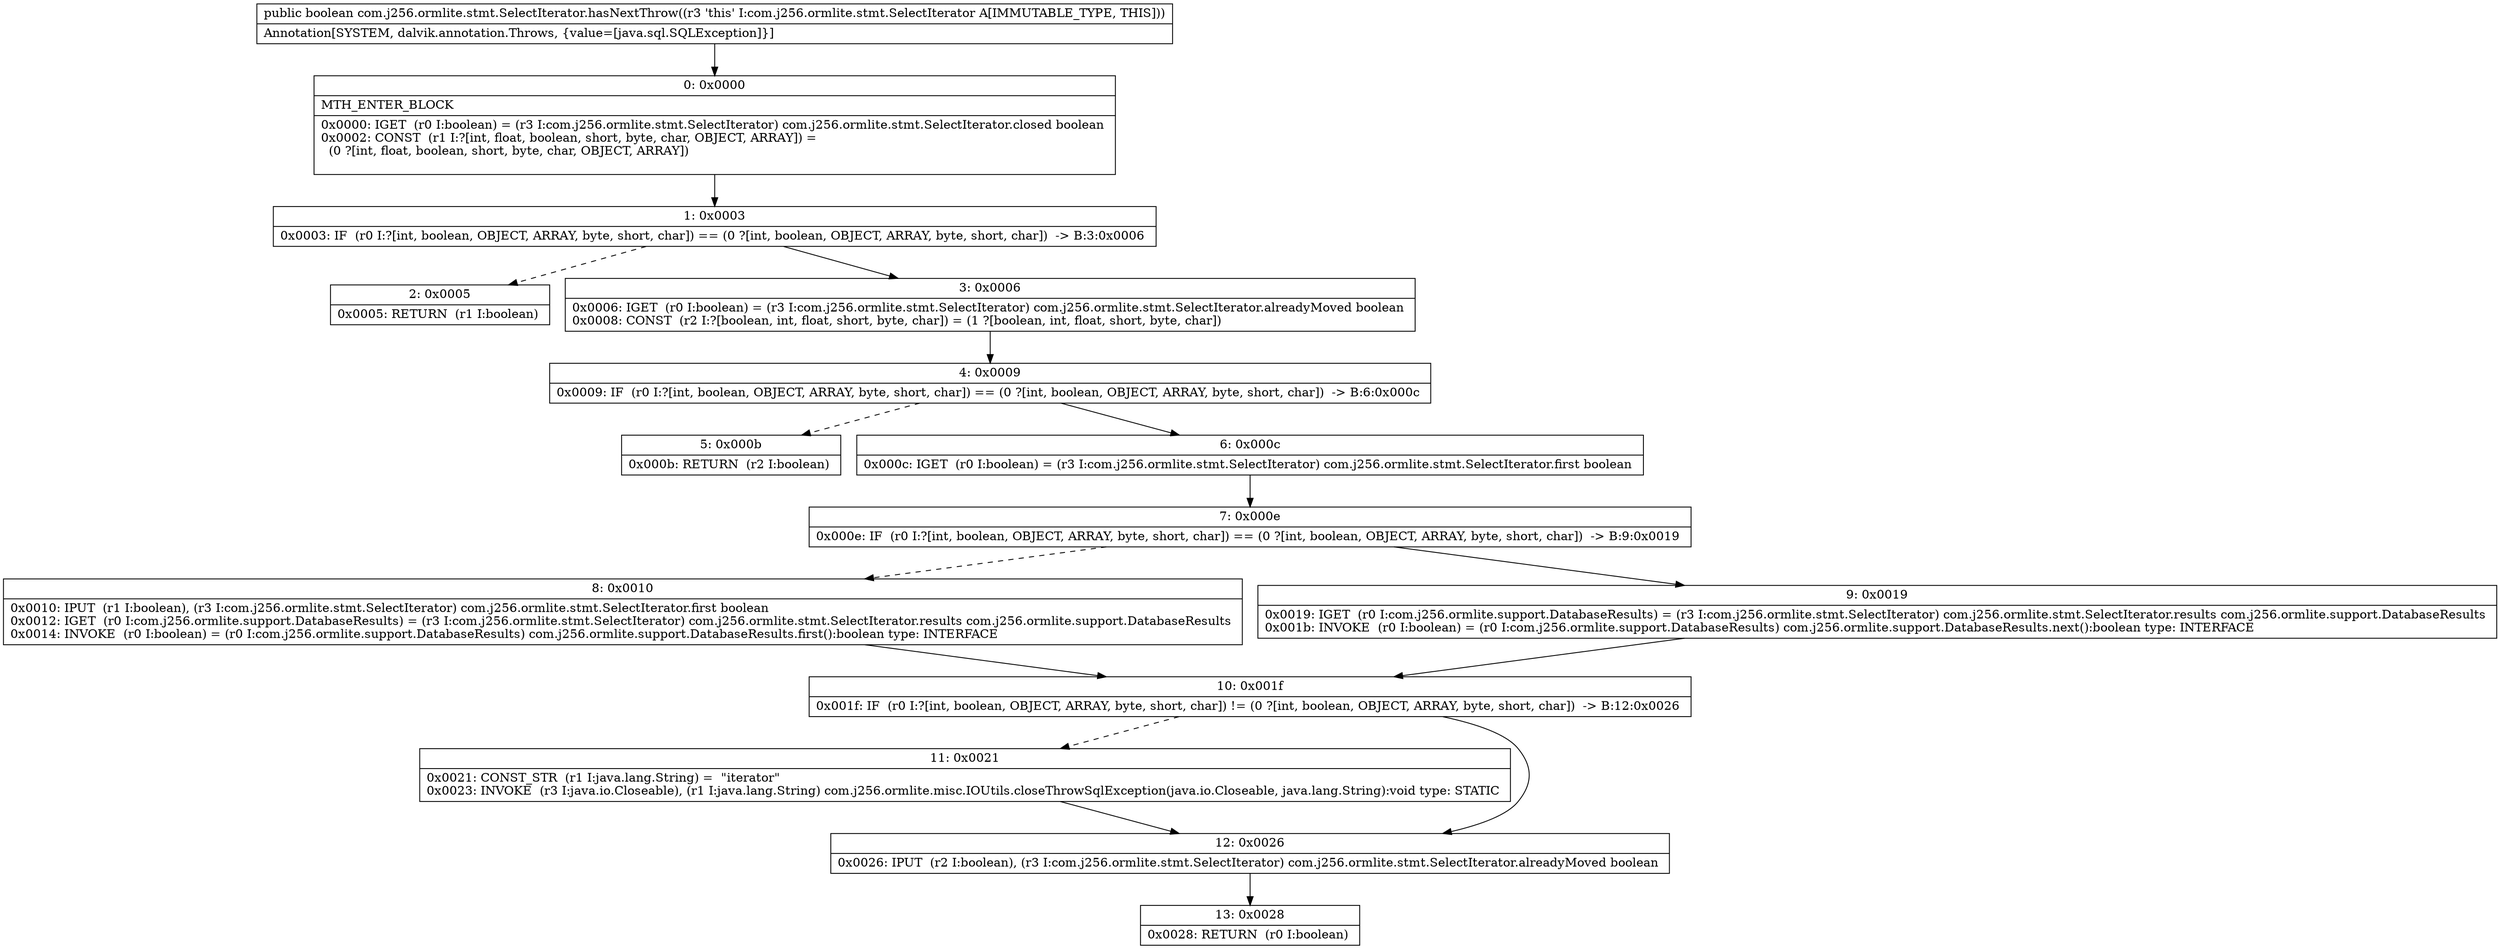 digraph "CFG forcom.j256.ormlite.stmt.SelectIterator.hasNextThrow()Z" {
Node_0 [shape=record,label="{0\:\ 0x0000|MTH_ENTER_BLOCK\l|0x0000: IGET  (r0 I:boolean) = (r3 I:com.j256.ormlite.stmt.SelectIterator) com.j256.ormlite.stmt.SelectIterator.closed boolean \l0x0002: CONST  (r1 I:?[int, float, boolean, short, byte, char, OBJECT, ARRAY]) = \l  (0 ?[int, float, boolean, short, byte, char, OBJECT, ARRAY])\l \l}"];
Node_1 [shape=record,label="{1\:\ 0x0003|0x0003: IF  (r0 I:?[int, boolean, OBJECT, ARRAY, byte, short, char]) == (0 ?[int, boolean, OBJECT, ARRAY, byte, short, char])  \-\> B:3:0x0006 \l}"];
Node_2 [shape=record,label="{2\:\ 0x0005|0x0005: RETURN  (r1 I:boolean) \l}"];
Node_3 [shape=record,label="{3\:\ 0x0006|0x0006: IGET  (r0 I:boolean) = (r3 I:com.j256.ormlite.stmt.SelectIterator) com.j256.ormlite.stmt.SelectIterator.alreadyMoved boolean \l0x0008: CONST  (r2 I:?[boolean, int, float, short, byte, char]) = (1 ?[boolean, int, float, short, byte, char]) \l}"];
Node_4 [shape=record,label="{4\:\ 0x0009|0x0009: IF  (r0 I:?[int, boolean, OBJECT, ARRAY, byte, short, char]) == (0 ?[int, boolean, OBJECT, ARRAY, byte, short, char])  \-\> B:6:0x000c \l}"];
Node_5 [shape=record,label="{5\:\ 0x000b|0x000b: RETURN  (r2 I:boolean) \l}"];
Node_6 [shape=record,label="{6\:\ 0x000c|0x000c: IGET  (r0 I:boolean) = (r3 I:com.j256.ormlite.stmt.SelectIterator) com.j256.ormlite.stmt.SelectIterator.first boolean \l}"];
Node_7 [shape=record,label="{7\:\ 0x000e|0x000e: IF  (r0 I:?[int, boolean, OBJECT, ARRAY, byte, short, char]) == (0 ?[int, boolean, OBJECT, ARRAY, byte, short, char])  \-\> B:9:0x0019 \l}"];
Node_8 [shape=record,label="{8\:\ 0x0010|0x0010: IPUT  (r1 I:boolean), (r3 I:com.j256.ormlite.stmt.SelectIterator) com.j256.ormlite.stmt.SelectIterator.first boolean \l0x0012: IGET  (r0 I:com.j256.ormlite.support.DatabaseResults) = (r3 I:com.j256.ormlite.stmt.SelectIterator) com.j256.ormlite.stmt.SelectIterator.results com.j256.ormlite.support.DatabaseResults \l0x0014: INVOKE  (r0 I:boolean) = (r0 I:com.j256.ormlite.support.DatabaseResults) com.j256.ormlite.support.DatabaseResults.first():boolean type: INTERFACE \l}"];
Node_9 [shape=record,label="{9\:\ 0x0019|0x0019: IGET  (r0 I:com.j256.ormlite.support.DatabaseResults) = (r3 I:com.j256.ormlite.stmt.SelectIterator) com.j256.ormlite.stmt.SelectIterator.results com.j256.ormlite.support.DatabaseResults \l0x001b: INVOKE  (r0 I:boolean) = (r0 I:com.j256.ormlite.support.DatabaseResults) com.j256.ormlite.support.DatabaseResults.next():boolean type: INTERFACE \l}"];
Node_10 [shape=record,label="{10\:\ 0x001f|0x001f: IF  (r0 I:?[int, boolean, OBJECT, ARRAY, byte, short, char]) != (0 ?[int, boolean, OBJECT, ARRAY, byte, short, char])  \-\> B:12:0x0026 \l}"];
Node_11 [shape=record,label="{11\:\ 0x0021|0x0021: CONST_STR  (r1 I:java.lang.String) =  \"iterator\" \l0x0023: INVOKE  (r3 I:java.io.Closeable), (r1 I:java.lang.String) com.j256.ormlite.misc.IOUtils.closeThrowSqlException(java.io.Closeable, java.lang.String):void type: STATIC \l}"];
Node_12 [shape=record,label="{12\:\ 0x0026|0x0026: IPUT  (r2 I:boolean), (r3 I:com.j256.ormlite.stmt.SelectIterator) com.j256.ormlite.stmt.SelectIterator.alreadyMoved boolean \l}"];
Node_13 [shape=record,label="{13\:\ 0x0028|0x0028: RETURN  (r0 I:boolean) \l}"];
MethodNode[shape=record,label="{public boolean com.j256.ormlite.stmt.SelectIterator.hasNextThrow((r3 'this' I:com.j256.ormlite.stmt.SelectIterator A[IMMUTABLE_TYPE, THIS]))  | Annotation[SYSTEM, dalvik.annotation.Throws, \{value=[java.sql.SQLException]\}]\l}"];
MethodNode -> Node_0;
Node_0 -> Node_1;
Node_1 -> Node_2[style=dashed];
Node_1 -> Node_3;
Node_3 -> Node_4;
Node_4 -> Node_5[style=dashed];
Node_4 -> Node_6;
Node_6 -> Node_7;
Node_7 -> Node_8[style=dashed];
Node_7 -> Node_9;
Node_8 -> Node_10;
Node_9 -> Node_10;
Node_10 -> Node_11[style=dashed];
Node_10 -> Node_12;
Node_11 -> Node_12;
Node_12 -> Node_13;
}

